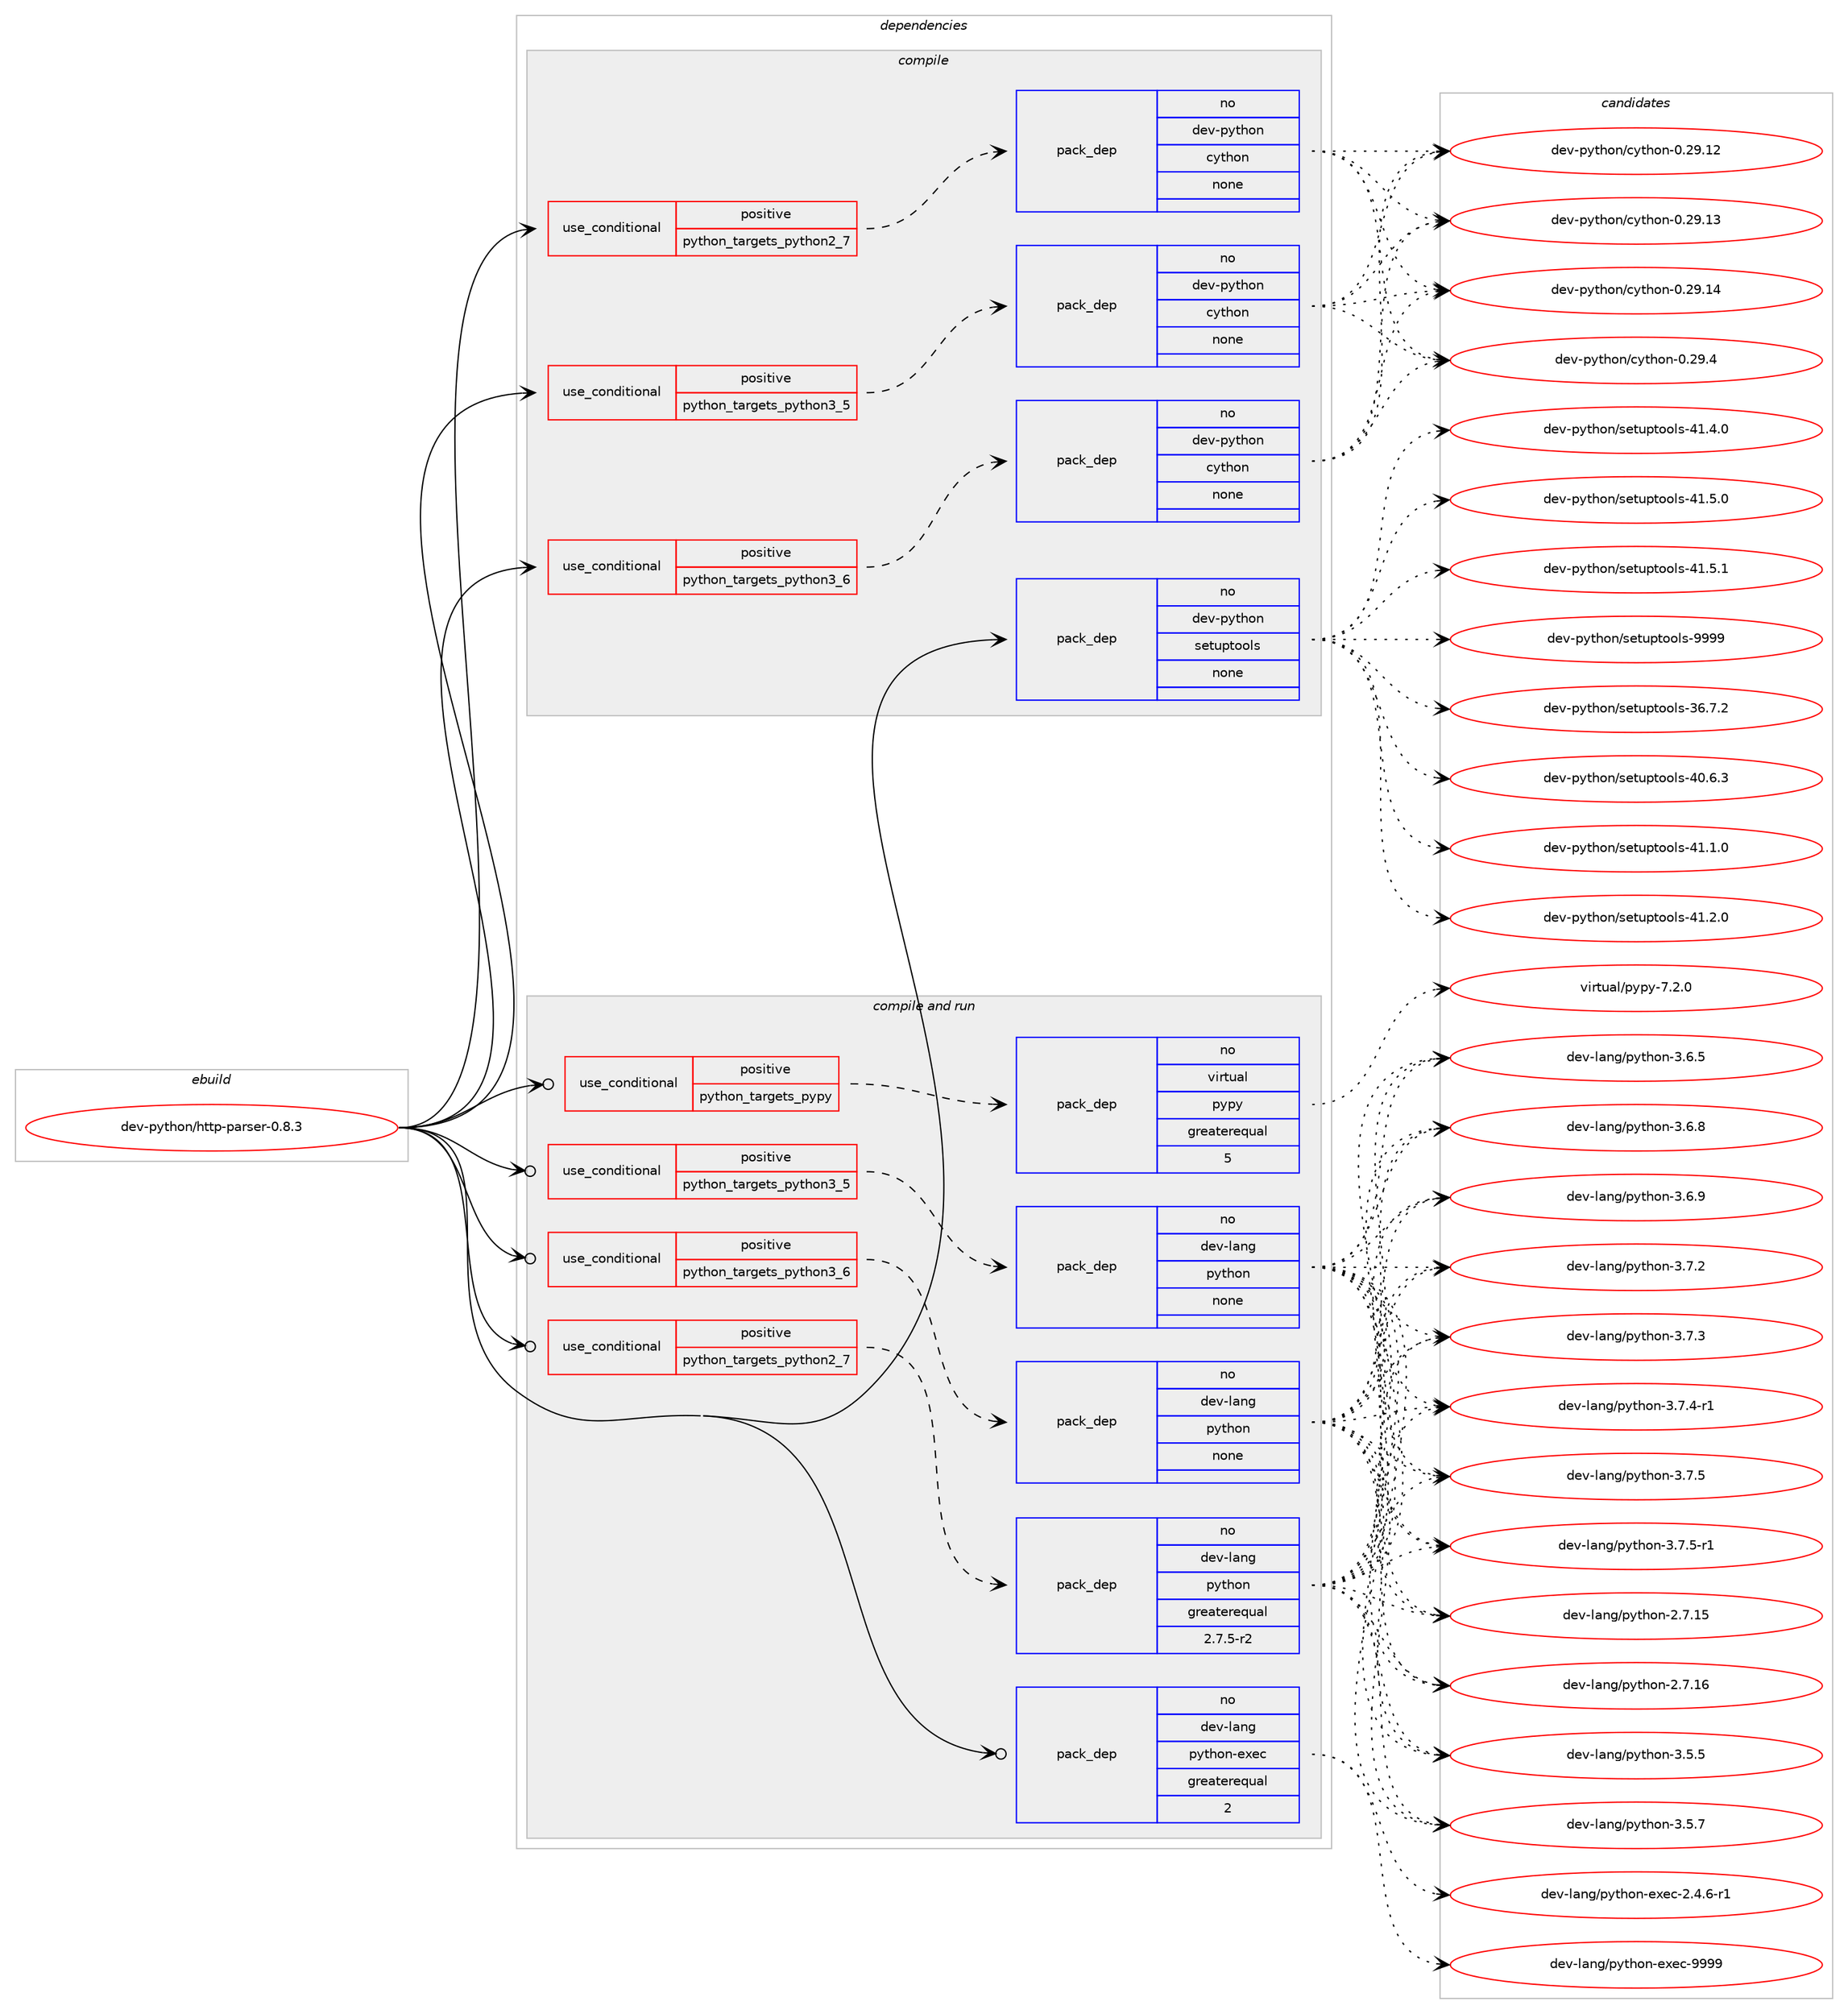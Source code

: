 digraph prolog {

# *************
# Graph options
# *************

newrank=true;
concentrate=true;
compound=true;
graph [rankdir=LR,fontname=Helvetica,fontsize=10,ranksep=1.5];#, ranksep=2.5, nodesep=0.2];
edge  [arrowhead=vee];
node  [fontname=Helvetica,fontsize=10];

# **********
# The ebuild
# **********

subgraph cluster_leftcol {
color=gray;
rank=same;
label=<<i>ebuild</i>>;
id [label="dev-python/http-parser-0.8.3", color=red, width=4, href="../dev-python/http-parser-0.8.3.svg"];
}

# ****************
# The dependencies
# ****************

subgraph cluster_midcol {
color=gray;
label=<<i>dependencies</i>>;
subgraph cluster_compile {
fillcolor="#eeeeee";
style=filled;
label=<<i>compile</i>>;
subgraph cond140545 {
dependency608604 [label=<<TABLE BORDER="0" CELLBORDER="1" CELLSPACING="0" CELLPADDING="4"><TR><TD ROWSPAN="3" CELLPADDING="10">use_conditional</TD></TR><TR><TD>positive</TD></TR><TR><TD>python_targets_python2_7</TD></TR></TABLE>>, shape=none, color=red];
subgraph pack456260 {
dependency608605 [label=<<TABLE BORDER="0" CELLBORDER="1" CELLSPACING="0" CELLPADDING="4" WIDTH="220"><TR><TD ROWSPAN="6" CELLPADDING="30">pack_dep</TD></TR><TR><TD WIDTH="110">no</TD></TR><TR><TD>dev-python</TD></TR><TR><TD>cython</TD></TR><TR><TD>none</TD></TR><TR><TD></TD></TR></TABLE>>, shape=none, color=blue];
}
dependency608604:e -> dependency608605:w [weight=20,style="dashed",arrowhead="vee"];
}
id:e -> dependency608604:w [weight=20,style="solid",arrowhead="vee"];
subgraph cond140546 {
dependency608606 [label=<<TABLE BORDER="0" CELLBORDER="1" CELLSPACING="0" CELLPADDING="4"><TR><TD ROWSPAN="3" CELLPADDING="10">use_conditional</TD></TR><TR><TD>positive</TD></TR><TR><TD>python_targets_python3_5</TD></TR></TABLE>>, shape=none, color=red];
subgraph pack456261 {
dependency608607 [label=<<TABLE BORDER="0" CELLBORDER="1" CELLSPACING="0" CELLPADDING="4" WIDTH="220"><TR><TD ROWSPAN="6" CELLPADDING="30">pack_dep</TD></TR><TR><TD WIDTH="110">no</TD></TR><TR><TD>dev-python</TD></TR><TR><TD>cython</TD></TR><TR><TD>none</TD></TR><TR><TD></TD></TR></TABLE>>, shape=none, color=blue];
}
dependency608606:e -> dependency608607:w [weight=20,style="dashed",arrowhead="vee"];
}
id:e -> dependency608606:w [weight=20,style="solid",arrowhead="vee"];
subgraph cond140547 {
dependency608608 [label=<<TABLE BORDER="0" CELLBORDER="1" CELLSPACING="0" CELLPADDING="4"><TR><TD ROWSPAN="3" CELLPADDING="10">use_conditional</TD></TR><TR><TD>positive</TD></TR><TR><TD>python_targets_python3_6</TD></TR></TABLE>>, shape=none, color=red];
subgraph pack456262 {
dependency608609 [label=<<TABLE BORDER="0" CELLBORDER="1" CELLSPACING="0" CELLPADDING="4" WIDTH="220"><TR><TD ROWSPAN="6" CELLPADDING="30">pack_dep</TD></TR><TR><TD WIDTH="110">no</TD></TR><TR><TD>dev-python</TD></TR><TR><TD>cython</TD></TR><TR><TD>none</TD></TR><TR><TD></TD></TR></TABLE>>, shape=none, color=blue];
}
dependency608608:e -> dependency608609:w [weight=20,style="dashed",arrowhead="vee"];
}
id:e -> dependency608608:w [weight=20,style="solid",arrowhead="vee"];
subgraph pack456263 {
dependency608610 [label=<<TABLE BORDER="0" CELLBORDER="1" CELLSPACING="0" CELLPADDING="4" WIDTH="220"><TR><TD ROWSPAN="6" CELLPADDING="30">pack_dep</TD></TR><TR><TD WIDTH="110">no</TD></TR><TR><TD>dev-python</TD></TR><TR><TD>setuptools</TD></TR><TR><TD>none</TD></TR><TR><TD></TD></TR></TABLE>>, shape=none, color=blue];
}
id:e -> dependency608610:w [weight=20,style="solid",arrowhead="vee"];
}
subgraph cluster_compileandrun {
fillcolor="#eeeeee";
style=filled;
label=<<i>compile and run</i>>;
subgraph cond140548 {
dependency608611 [label=<<TABLE BORDER="0" CELLBORDER="1" CELLSPACING="0" CELLPADDING="4"><TR><TD ROWSPAN="3" CELLPADDING="10">use_conditional</TD></TR><TR><TD>positive</TD></TR><TR><TD>python_targets_pypy</TD></TR></TABLE>>, shape=none, color=red];
subgraph pack456264 {
dependency608612 [label=<<TABLE BORDER="0" CELLBORDER="1" CELLSPACING="0" CELLPADDING="4" WIDTH="220"><TR><TD ROWSPAN="6" CELLPADDING="30">pack_dep</TD></TR><TR><TD WIDTH="110">no</TD></TR><TR><TD>virtual</TD></TR><TR><TD>pypy</TD></TR><TR><TD>greaterequal</TD></TR><TR><TD>5</TD></TR></TABLE>>, shape=none, color=blue];
}
dependency608611:e -> dependency608612:w [weight=20,style="dashed",arrowhead="vee"];
}
id:e -> dependency608611:w [weight=20,style="solid",arrowhead="odotvee"];
subgraph cond140549 {
dependency608613 [label=<<TABLE BORDER="0" CELLBORDER="1" CELLSPACING="0" CELLPADDING="4"><TR><TD ROWSPAN="3" CELLPADDING="10">use_conditional</TD></TR><TR><TD>positive</TD></TR><TR><TD>python_targets_python2_7</TD></TR></TABLE>>, shape=none, color=red];
subgraph pack456265 {
dependency608614 [label=<<TABLE BORDER="0" CELLBORDER="1" CELLSPACING="0" CELLPADDING="4" WIDTH="220"><TR><TD ROWSPAN="6" CELLPADDING="30">pack_dep</TD></TR><TR><TD WIDTH="110">no</TD></TR><TR><TD>dev-lang</TD></TR><TR><TD>python</TD></TR><TR><TD>greaterequal</TD></TR><TR><TD>2.7.5-r2</TD></TR></TABLE>>, shape=none, color=blue];
}
dependency608613:e -> dependency608614:w [weight=20,style="dashed",arrowhead="vee"];
}
id:e -> dependency608613:w [weight=20,style="solid",arrowhead="odotvee"];
subgraph cond140550 {
dependency608615 [label=<<TABLE BORDER="0" CELLBORDER="1" CELLSPACING="0" CELLPADDING="4"><TR><TD ROWSPAN="3" CELLPADDING="10">use_conditional</TD></TR><TR><TD>positive</TD></TR><TR><TD>python_targets_python3_5</TD></TR></TABLE>>, shape=none, color=red];
subgraph pack456266 {
dependency608616 [label=<<TABLE BORDER="0" CELLBORDER="1" CELLSPACING="0" CELLPADDING="4" WIDTH="220"><TR><TD ROWSPAN="6" CELLPADDING="30">pack_dep</TD></TR><TR><TD WIDTH="110">no</TD></TR><TR><TD>dev-lang</TD></TR><TR><TD>python</TD></TR><TR><TD>none</TD></TR><TR><TD></TD></TR></TABLE>>, shape=none, color=blue];
}
dependency608615:e -> dependency608616:w [weight=20,style="dashed",arrowhead="vee"];
}
id:e -> dependency608615:w [weight=20,style="solid",arrowhead="odotvee"];
subgraph cond140551 {
dependency608617 [label=<<TABLE BORDER="0" CELLBORDER="1" CELLSPACING="0" CELLPADDING="4"><TR><TD ROWSPAN="3" CELLPADDING="10">use_conditional</TD></TR><TR><TD>positive</TD></TR><TR><TD>python_targets_python3_6</TD></TR></TABLE>>, shape=none, color=red];
subgraph pack456267 {
dependency608618 [label=<<TABLE BORDER="0" CELLBORDER="1" CELLSPACING="0" CELLPADDING="4" WIDTH="220"><TR><TD ROWSPAN="6" CELLPADDING="30">pack_dep</TD></TR><TR><TD WIDTH="110">no</TD></TR><TR><TD>dev-lang</TD></TR><TR><TD>python</TD></TR><TR><TD>none</TD></TR><TR><TD></TD></TR></TABLE>>, shape=none, color=blue];
}
dependency608617:e -> dependency608618:w [weight=20,style="dashed",arrowhead="vee"];
}
id:e -> dependency608617:w [weight=20,style="solid",arrowhead="odotvee"];
subgraph pack456268 {
dependency608619 [label=<<TABLE BORDER="0" CELLBORDER="1" CELLSPACING="0" CELLPADDING="4" WIDTH="220"><TR><TD ROWSPAN="6" CELLPADDING="30">pack_dep</TD></TR><TR><TD WIDTH="110">no</TD></TR><TR><TD>dev-lang</TD></TR><TR><TD>python-exec</TD></TR><TR><TD>greaterequal</TD></TR><TR><TD>2</TD></TR></TABLE>>, shape=none, color=blue];
}
id:e -> dependency608619:w [weight=20,style="solid",arrowhead="odotvee"];
}
subgraph cluster_run {
fillcolor="#eeeeee";
style=filled;
label=<<i>run</i>>;
}
}

# **************
# The candidates
# **************

subgraph cluster_choices {
rank=same;
color=gray;
label=<<i>candidates</i>>;

subgraph choice456260 {
color=black;
nodesep=1;
choice1001011184511212111610411111047991211161041111104548465057464950 [label="dev-python/cython-0.29.12", color=red, width=4,href="../dev-python/cython-0.29.12.svg"];
choice1001011184511212111610411111047991211161041111104548465057464951 [label="dev-python/cython-0.29.13", color=red, width=4,href="../dev-python/cython-0.29.13.svg"];
choice1001011184511212111610411111047991211161041111104548465057464952 [label="dev-python/cython-0.29.14", color=red, width=4,href="../dev-python/cython-0.29.14.svg"];
choice10010111845112121116104111110479912111610411111045484650574652 [label="dev-python/cython-0.29.4", color=red, width=4,href="../dev-python/cython-0.29.4.svg"];
dependency608605:e -> choice1001011184511212111610411111047991211161041111104548465057464950:w [style=dotted,weight="100"];
dependency608605:e -> choice1001011184511212111610411111047991211161041111104548465057464951:w [style=dotted,weight="100"];
dependency608605:e -> choice1001011184511212111610411111047991211161041111104548465057464952:w [style=dotted,weight="100"];
dependency608605:e -> choice10010111845112121116104111110479912111610411111045484650574652:w [style=dotted,weight="100"];
}
subgraph choice456261 {
color=black;
nodesep=1;
choice1001011184511212111610411111047991211161041111104548465057464950 [label="dev-python/cython-0.29.12", color=red, width=4,href="../dev-python/cython-0.29.12.svg"];
choice1001011184511212111610411111047991211161041111104548465057464951 [label="dev-python/cython-0.29.13", color=red, width=4,href="../dev-python/cython-0.29.13.svg"];
choice1001011184511212111610411111047991211161041111104548465057464952 [label="dev-python/cython-0.29.14", color=red, width=4,href="../dev-python/cython-0.29.14.svg"];
choice10010111845112121116104111110479912111610411111045484650574652 [label="dev-python/cython-0.29.4", color=red, width=4,href="../dev-python/cython-0.29.4.svg"];
dependency608607:e -> choice1001011184511212111610411111047991211161041111104548465057464950:w [style=dotted,weight="100"];
dependency608607:e -> choice1001011184511212111610411111047991211161041111104548465057464951:w [style=dotted,weight="100"];
dependency608607:e -> choice1001011184511212111610411111047991211161041111104548465057464952:w [style=dotted,weight="100"];
dependency608607:e -> choice10010111845112121116104111110479912111610411111045484650574652:w [style=dotted,weight="100"];
}
subgraph choice456262 {
color=black;
nodesep=1;
choice1001011184511212111610411111047991211161041111104548465057464950 [label="dev-python/cython-0.29.12", color=red, width=4,href="../dev-python/cython-0.29.12.svg"];
choice1001011184511212111610411111047991211161041111104548465057464951 [label="dev-python/cython-0.29.13", color=red, width=4,href="../dev-python/cython-0.29.13.svg"];
choice1001011184511212111610411111047991211161041111104548465057464952 [label="dev-python/cython-0.29.14", color=red, width=4,href="../dev-python/cython-0.29.14.svg"];
choice10010111845112121116104111110479912111610411111045484650574652 [label="dev-python/cython-0.29.4", color=red, width=4,href="../dev-python/cython-0.29.4.svg"];
dependency608609:e -> choice1001011184511212111610411111047991211161041111104548465057464950:w [style=dotted,weight="100"];
dependency608609:e -> choice1001011184511212111610411111047991211161041111104548465057464951:w [style=dotted,weight="100"];
dependency608609:e -> choice1001011184511212111610411111047991211161041111104548465057464952:w [style=dotted,weight="100"];
dependency608609:e -> choice10010111845112121116104111110479912111610411111045484650574652:w [style=dotted,weight="100"];
}
subgraph choice456263 {
color=black;
nodesep=1;
choice100101118451121211161041111104711510111611711211611111110811545515446554650 [label="dev-python/setuptools-36.7.2", color=red, width=4,href="../dev-python/setuptools-36.7.2.svg"];
choice100101118451121211161041111104711510111611711211611111110811545524846544651 [label="dev-python/setuptools-40.6.3", color=red, width=4,href="../dev-python/setuptools-40.6.3.svg"];
choice100101118451121211161041111104711510111611711211611111110811545524946494648 [label="dev-python/setuptools-41.1.0", color=red, width=4,href="../dev-python/setuptools-41.1.0.svg"];
choice100101118451121211161041111104711510111611711211611111110811545524946504648 [label="dev-python/setuptools-41.2.0", color=red, width=4,href="../dev-python/setuptools-41.2.0.svg"];
choice100101118451121211161041111104711510111611711211611111110811545524946524648 [label="dev-python/setuptools-41.4.0", color=red, width=4,href="../dev-python/setuptools-41.4.0.svg"];
choice100101118451121211161041111104711510111611711211611111110811545524946534648 [label="dev-python/setuptools-41.5.0", color=red, width=4,href="../dev-python/setuptools-41.5.0.svg"];
choice100101118451121211161041111104711510111611711211611111110811545524946534649 [label="dev-python/setuptools-41.5.1", color=red, width=4,href="../dev-python/setuptools-41.5.1.svg"];
choice10010111845112121116104111110471151011161171121161111111081154557575757 [label="dev-python/setuptools-9999", color=red, width=4,href="../dev-python/setuptools-9999.svg"];
dependency608610:e -> choice100101118451121211161041111104711510111611711211611111110811545515446554650:w [style=dotted,weight="100"];
dependency608610:e -> choice100101118451121211161041111104711510111611711211611111110811545524846544651:w [style=dotted,weight="100"];
dependency608610:e -> choice100101118451121211161041111104711510111611711211611111110811545524946494648:w [style=dotted,weight="100"];
dependency608610:e -> choice100101118451121211161041111104711510111611711211611111110811545524946504648:w [style=dotted,weight="100"];
dependency608610:e -> choice100101118451121211161041111104711510111611711211611111110811545524946524648:w [style=dotted,weight="100"];
dependency608610:e -> choice100101118451121211161041111104711510111611711211611111110811545524946534648:w [style=dotted,weight="100"];
dependency608610:e -> choice100101118451121211161041111104711510111611711211611111110811545524946534649:w [style=dotted,weight="100"];
dependency608610:e -> choice10010111845112121116104111110471151011161171121161111111081154557575757:w [style=dotted,weight="100"];
}
subgraph choice456264 {
color=black;
nodesep=1;
choice1181051141161179710847112121112121455546504648 [label="virtual/pypy-7.2.0", color=red, width=4,href="../virtual/pypy-7.2.0.svg"];
dependency608612:e -> choice1181051141161179710847112121112121455546504648:w [style=dotted,weight="100"];
}
subgraph choice456265 {
color=black;
nodesep=1;
choice10010111845108971101034711212111610411111045504655464953 [label="dev-lang/python-2.7.15", color=red, width=4,href="../dev-lang/python-2.7.15.svg"];
choice10010111845108971101034711212111610411111045504655464954 [label="dev-lang/python-2.7.16", color=red, width=4,href="../dev-lang/python-2.7.16.svg"];
choice100101118451089711010347112121116104111110455146534653 [label="dev-lang/python-3.5.5", color=red, width=4,href="../dev-lang/python-3.5.5.svg"];
choice100101118451089711010347112121116104111110455146534655 [label="dev-lang/python-3.5.7", color=red, width=4,href="../dev-lang/python-3.5.7.svg"];
choice100101118451089711010347112121116104111110455146544653 [label="dev-lang/python-3.6.5", color=red, width=4,href="../dev-lang/python-3.6.5.svg"];
choice100101118451089711010347112121116104111110455146544656 [label="dev-lang/python-3.6.8", color=red, width=4,href="../dev-lang/python-3.6.8.svg"];
choice100101118451089711010347112121116104111110455146544657 [label="dev-lang/python-3.6.9", color=red, width=4,href="../dev-lang/python-3.6.9.svg"];
choice100101118451089711010347112121116104111110455146554650 [label="dev-lang/python-3.7.2", color=red, width=4,href="../dev-lang/python-3.7.2.svg"];
choice100101118451089711010347112121116104111110455146554651 [label="dev-lang/python-3.7.3", color=red, width=4,href="../dev-lang/python-3.7.3.svg"];
choice1001011184510897110103471121211161041111104551465546524511449 [label="dev-lang/python-3.7.4-r1", color=red, width=4,href="../dev-lang/python-3.7.4-r1.svg"];
choice100101118451089711010347112121116104111110455146554653 [label="dev-lang/python-3.7.5", color=red, width=4,href="../dev-lang/python-3.7.5.svg"];
choice1001011184510897110103471121211161041111104551465546534511449 [label="dev-lang/python-3.7.5-r1", color=red, width=4,href="../dev-lang/python-3.7.5-r1.svg"];
dependency608614:e -> choice10010111845108971101034711212111610411111045504655464953:w [style=dotted,weight="100"];
dependency608614:e -> choice10010111845108971101034711212111610411111045504655464954:w [style=dotted,weight="100"];
dependency608614:e -> choice100101118451089711010347112121116104111110455146534653:w [style=dotted,weight="100"];
dependency608614:e -> choice100101118451089711010347112121116104111110455146534655:w [style=dotted,weight="100"];
dependency608614:e -> choice100101118451089711010347112121116104111110455146544653:w [style=dotted,weight="100"];
dependency608614:e -> choice100101118451089711010347112121116104111110455146544656:w [style=dotted,weight="100"];
dependency608614:e -> choice100101118451089711010347112121116104111110455146544657:w [style=dotted,weight="100"];
dependency608614:e -> choice100101118451089711010347112121116104111110455146554650:w [style=dotted,weight="100"];
dependency608614:e -> choice100101118451089711010347112121116104111110455146554651:w [style=dotted,weight="100"];
dependency608614:e -> choice1001011184510897110103471121211161041111104551465546524511449:w [style=dotted,weight="100"];
dependency608614:e -> choice100101118451089711010347112121116104111110455146554653:w [style=dotted,weight="100"];
dependency608614:e -> choice1001011184510897110103471121211161041111104551465546534511449:w [style=dotted,weight="100"];
}
subgraph choice456266 {
color=black;
nodesep=1;
choice10010111845108971101034711212111610411111045504655464953 [label="dev-lang/python-2.7.15", color=red, width=4,href="../dev-lang/python-2.7.15.svg"];
choice10010111845108971101034711212111610411111045504655464954 [label="dev-lang/python-2.7.16", color=red, width=4,href="../dev-lang/python-2.7.16.svg"];
choice100101118451089711010347112121116104111110455146534653 [label="dev-lang/python-3.5.5", color=red, width=4,href="../dev-lang/python-3.5.5.svg"];
choice100101118451089711010347112121116104111110455146534655 [label="dev-lang/python-3.5.7", color=red, width=4,href="../dev-lang/python-3.5.7.svg"];
choice100101118451089711010347112121116104111110455146544653 [label="dev-lang/python-3.6.5", color=red, width=4,href="../dev-lang/python-3.6.5.svg"];
choice100101118451089711010347112121116104111110455146544656 [label="dev-lang/python-3.6.8", color=red, width=4,href="../dev-lang/python-3.6.8.svg"];
choice100101118451089711010347112121116104111110455146544657 [label="dev-lang/python-3.6.9", color=red, width=4,href="../dev-lang/python-3.6.9.svg"];
choice100101118451089711010347112121116104111110455146554650 [label="dev-lang/python-3.7.2", color=red, width=4,href="../dev-lang/python-3.7.2.svg"];
choice100101118451089711010347112121116104111110455146554651 [label="dev-lang/python-3.7.3", color=red, width=4,href="../dev-lang/python-3.7.3.svg"];
choice1001011184510897110103471121211161041111104551465546524511449 [label="dev-lang/python-3.7.4-r1", color=red, width=4,href="../dev-lang/python-3.7.4-r1.svg"];
choice100101118451089711010347112121116104111110455146554653 [label="dev-lang/python-3.7.5", color=red, width=4,href="../dev-lang/python-3.7.5.svg"];
choice1001011184510897110103471121211161041111104551465546534511449 [label="dev-lang/python-3.7.5-r1", color=red, width=4,href="../dev-lang/python-3.7.5-r1.svg"];
dependency608616:e -> choice10010111845108971101034711212111610411111045504655464953:w [style=dotted,weight="100"];
dependency608616:e -> choice10010111845108971101034711212111610411111045504655464954:w [style=dotted,weight="100"];
dependency608616:e -> choice100101118451089711010347112121116104111110455146534653:w [style=dotted,weight="100"];
dependency608616:e -> choice100101118451089711010347112121116104111110455146534655:w [style=dotted,weight="100"];
dependency608616:e -> choice100101118451089711010347112121116104111110455146544653:w [style=dotted,weight="100"];
dependency608616:e -> choice100101118451089711010347112121116104111110455146544656:w [style=dotted,weight="100"];
dependency608616:e -> choice100101118451089711010347112121116104111110455146544657:w [style=dotted,weight="100"];
dependency608616:e -> choice100101118451089711010347112121116104111110455146554650:w [style=dotted,weight="100"];
dependency608616:e -> choice100101118451089711010347112121116104111110455146554651:w [style=dotted,weight="100"];
dependency608616:e -> choice1001011184510897110103471121211161041111104551465546524511449:w [style=dotted,weight="100"];
dependency608616:e -> choice100101118451089711010347112121116104111110455146554653:w [style=dotted,weight="100"];
dependency608616:e -> choice1001011184510897110103471121211161041111104551465546534511449:w [style=dotted,weight="100"];
}
subgraph choice456267 {
color=black;
nodesep=1;
choice10010111845108971101034711212111610411111045504655464953 [label="dev-lang/python-2.7.15", color=red, width=4,href="../dev-lang/python-2.7.15.svg"];
choice10010111845108971101034711212111610411111045504655464954 [label="dev-lang/python-2.7.16", color=red, width=4,href="../dev-lang/python-2.7.16.svg"];
choice100101118451089711010347112121116104111110455146534653 [label="dev-lang/python-3.5.5", color=red, width=4,href="../dev-lang/python-3.5.5.svg"];
choice100101118451089711010347112121116104111110455146534655 [label="dev-lang/python-3.5.7", color=red, width=4,href="../dev-lang/python-3.5.7.svg"];
choice100101118451089711010347112121116104111110455146544653 [label="dev-lang/python-3.6.5", color=red, width=4,href="../dev-lang/python-3.6.5.svg"];
choice100101118451089711010347112121116104111110455146544656 [label="dev-lang/python-3.6.8", color=red, width=4,href="../dev-lang/python-3.6.8.svg"];
choice100101118451089711010347112121116104111110455146544657 [label="dev-lang/python-3.6.9", color=red, width=4,href="../dev-lang/python-3.6.9.svg"];
choice100101118451089711010347112121116104111110455146554650 [label="dev-lang/python-3.7.2", color=red, width=4,href="../dev-lang/python-3.7.2.svg"];
choice100101118451089711010347112121116104111110455146554651 [label="dev-lang/python-3.7.3", color=red, width=4,href="../dev-lang/python-3.7.3.svg"];
choice1001011184510897110103471121211161041111104551465546524511449 [label="dev-lang/python-3.7.4-r1", color=red, width=4,href="../dev-lang/python-3.7.4-r1.svg"];
choice100101118451089711010347112121116104111110455146554653 [label="dev-lang/python-3.7.5", color=red, width=4,href="../dev-lang/python-3.7.5.svg"];
choice1001011184510897110103471121211161041111104551465546534511449 [label="dev-lang/python-3.7.5-r1", color=red, width=4,href="../dev-lang/python-3.7.5-r1.svg"];
dependency608618:e -> choice10010111845108971101034711212111610411111045504655464953:w [style=dotted,weight="100"];
dependency608618:e -> choice10010111845108971101034711212111610411111045504655464954:w [style=dotted,weight="100"];
dependency608618:e -> choice100101118451089711010347112121116104111110455146534653:w [style=dotted,weight="100"];
dependency608618:e -> choice100101118451089711010347112121116104111110455146534655:w [style=dotted,weight="100"];
dependency608618:e -> choice100101118451089711010347112121116104111110455146544653:w [style=dotted,weight="100"];
dependency608618:e -> choice100101118451089711010347112121116104111110455146544656:w [style=dotted,weight="100"];
dependency608618:e -> choice100101118451089711010347112121116104111110455146544657:w [style=dotted,weight="100"];
dependency608618:e -> choice100101118451089711010347112121116104111110455146554650:w [style=dotted,weight="100"];
dependency608618:e -> choice100101118451089711010347112121116104111110455146554651:w [style=dotted,weight="100"];
dependency608618:e -> choice1001011184510897110103471121211161041111104551465546524511449:w [style=dotted,weight="100"];
dependency608618:e -> choice100101118451089711010347112121116104111110455146554653:w [style=dotted,weight="100"];
dependency608618:e -> choice1001011184510897110103471121211161041111104551465546534511449:w [style=dotted,weight="100"];
}
subgraph choice456268 {
color=black;
nodesep=1;
choice10010111845108971101034711212111610411111045101120101994550465246544511449 [label="dev-lang/python-exec-2.4.6-r1", color=red, width=4,href="../dev-lang/python-exec-2.4.6-r1.svg"];
choice10010111845108971101034711212111610411111045101120101994557575757 [label="dev-lang/python-exec-9999", color=red, width=4,href="../dev-lang/python-exec-9999.svg"];
dependency608619:e -> choice10010111845108971101034711212111610411111045101120101994550465246544511449:w [style=dotted,weight="100"];
dependency608619:e -> choice10010111845108971101034711212111610411111045101120101994557575757:w [style=dotted,weight="100"];
}
}

}

